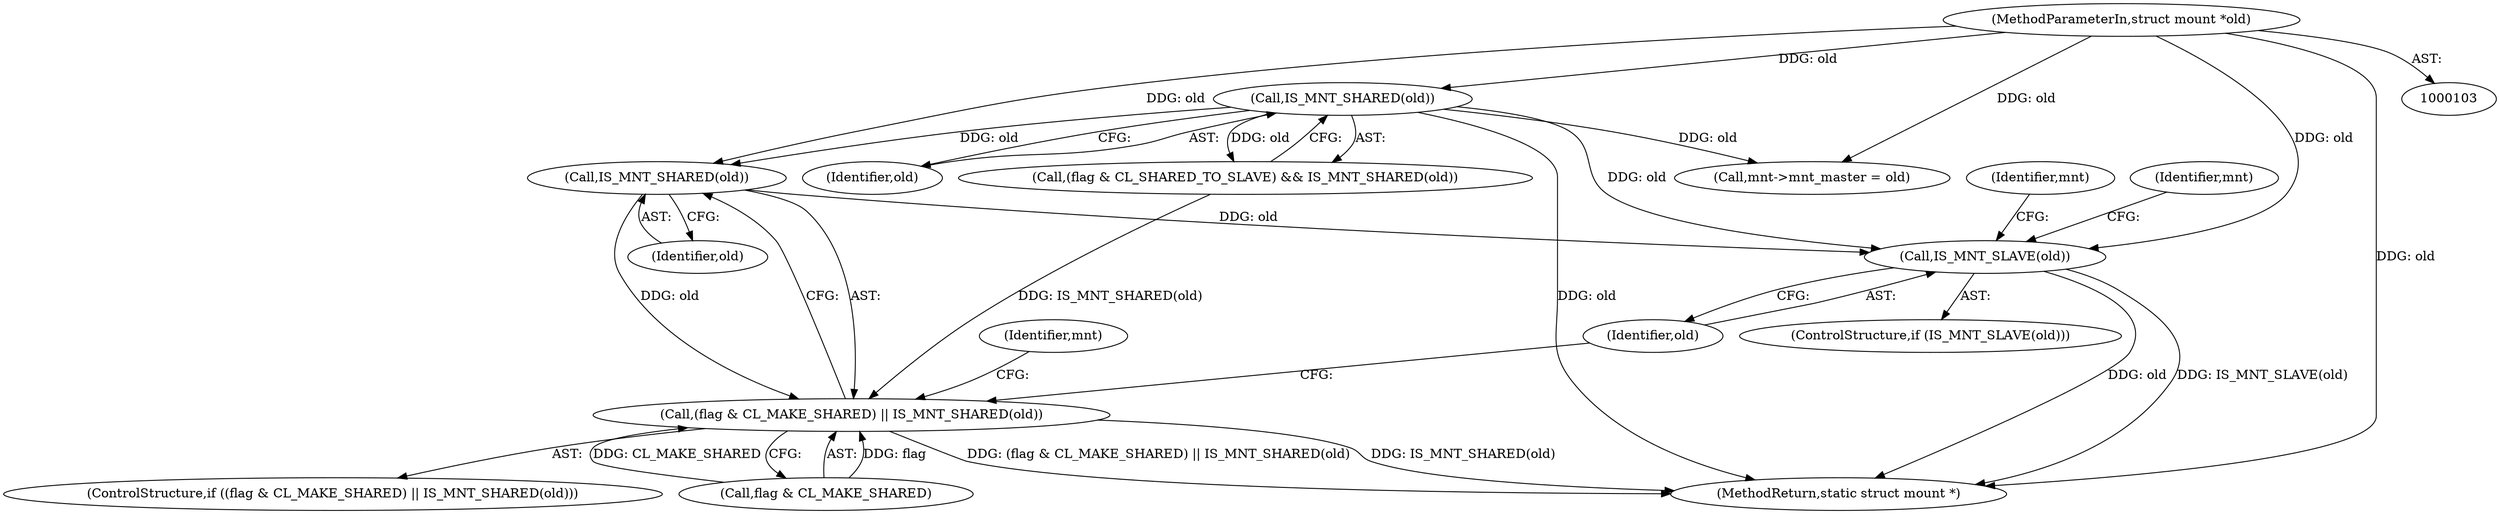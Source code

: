 digraph "0_linux_132c94e31b8bca8ea921f9f96a57d684fa4ae0a9@pointer" {
"1000290" [label="(Call,IS_MNT_SHARED(old))"];
"1000259" [label="(Call,IS_MNT_SHARED(old))"];
"1000104" [label="(MethodParameterIn,struct mount *old)"];
"1000286" [label="(Call,(flag & CL_MAKE_SHARED) || IS_MNT_SHARED(old))"];
"1000302" [label="(Call,IS_MNT_SLAVE(old))"];
"1000303" [label="(Identifier,old)"];
"1000290" [label="(Call,IS_MNT_SHARED(old))"];
"1000271" [label="(Call,mnt->mnt_master = old)"];
"1000287" [label="(Call,flag & CL_MAKE_SHARED)"];
"1000355" [label="(MethodReturn,static struct mount *)"];
"1000259" [label="(Call,IS_MNT_SHARED(old))"];
"1000286" [label="(Call,(flag & CL_MAKE_SHARED) || IS_MNT_SHARED(old))"];
"1000104" [label="(MethodParameterIn,struct mount *old)"];
"1000285" [label="(ControlStructure,if ((flag & CL_MAKE_SHARED) || IS_MNT_SHARED(old)))"];
"1000295" [label="(Identifier,mnt)"];
"1000315" [label="(Identifier,mnt)"];
"1000260" [label="(Identifier,old)"];
"1000302" [label="(Call,IS_MNT_SLAVE(old))"];
"1000291" [label="(Identifier,old)"];
"1000307" [label="(Identifier,mnt)"];
"1000301" [label="(ControlStructure,if (IS_MNT_SLAVE(old)))"];
"1000255" [label="(Call,(flag & CL_SHARED_TO_SLAVE) && IS_MNT_SHARED(old))"];
"1000290" -> "1000286"  [label="AST: "];
"1000290" -> "1000291"  [label="CFG: "];
"1000291" -> "1000290"  [label="AST: "];
"1000286" -> "1000290"  [label="CFG: "];
"1000290" -> "1000286"  [label="DDG: old"];
"1000259" -> "1000290"  [label="DDG: old"];
"1000104" -> "1000290"  [label="DDG: old"];
"1000290" -> "1000302"  [label="DDG: old"];
"1000259" -> "1000255"  [label="AST: "];
"1000259" -> "1000260"  [label="CFG: "];
"1000260" -> "1000259"  [label="AST: "];
"1000255" -> "1000259"  [label="CFG: "];
"1000259" -> "1000355"  [label="DDG: old"];
"1000259" -> "1000255"  [label="DDG: old"];
"1000104" -> "1000259"  [label="DDG: old"];
"1000259" -> "1000271"  [label="DDG: old"];
"1000259" -> "1000302"  [label="DDG: old"];
"1000104" -> "1000103"  [label="AST: "];
"1000104" -> "1000355"  [label="DDG: old"];
"1000104" -> "1000271"  [label="DDG: old"];
"1000104" -> "1000302"  [label="DDG: old"];
"1000286" -> "1000285"  [label="AST: "];
"1000286" -> "1000287"  [label="CFG: "];
"1000287" -> "1000286"  [label="AST: "];
"1000295" -> "1000286"  [label="CFG: "];
"1000303" -> "1000286"  [label="CFG: "];
"1000286" -> "1000355"  [label="DDG: (flag & CL_MAKE_SHARED) || IS_MNT_SHARED(old)"];
"1000286" -> "1000355"  [label="DDG: IS_MNT_SHARED(old)"];
"1000287" -> "1000286"  [label="DDG: flag"];
"1000287" -> "1000286"  [label="DDG: CL_MAKE_SHARED"];
"1000255" -> "1000286"  [label="DDG: IS_MNT_SHARED(old)"];
"1000302" -> "1000301"  [label="AST: "];
"1000302" -> "1000303"  [label="CFG: "];
"1000303" -> "1000302"  [label="AST: "];
"1000307" -> "1000302"  [label="CFG: "];
"1000315" -> "1000302"  [label="CFG: "];
"1000302" -> "1000355"  [label="DDG: old"];
"1000302" -> "1000355"  [label="DDG: IS_MNT_SLAVE(old)"];
}
